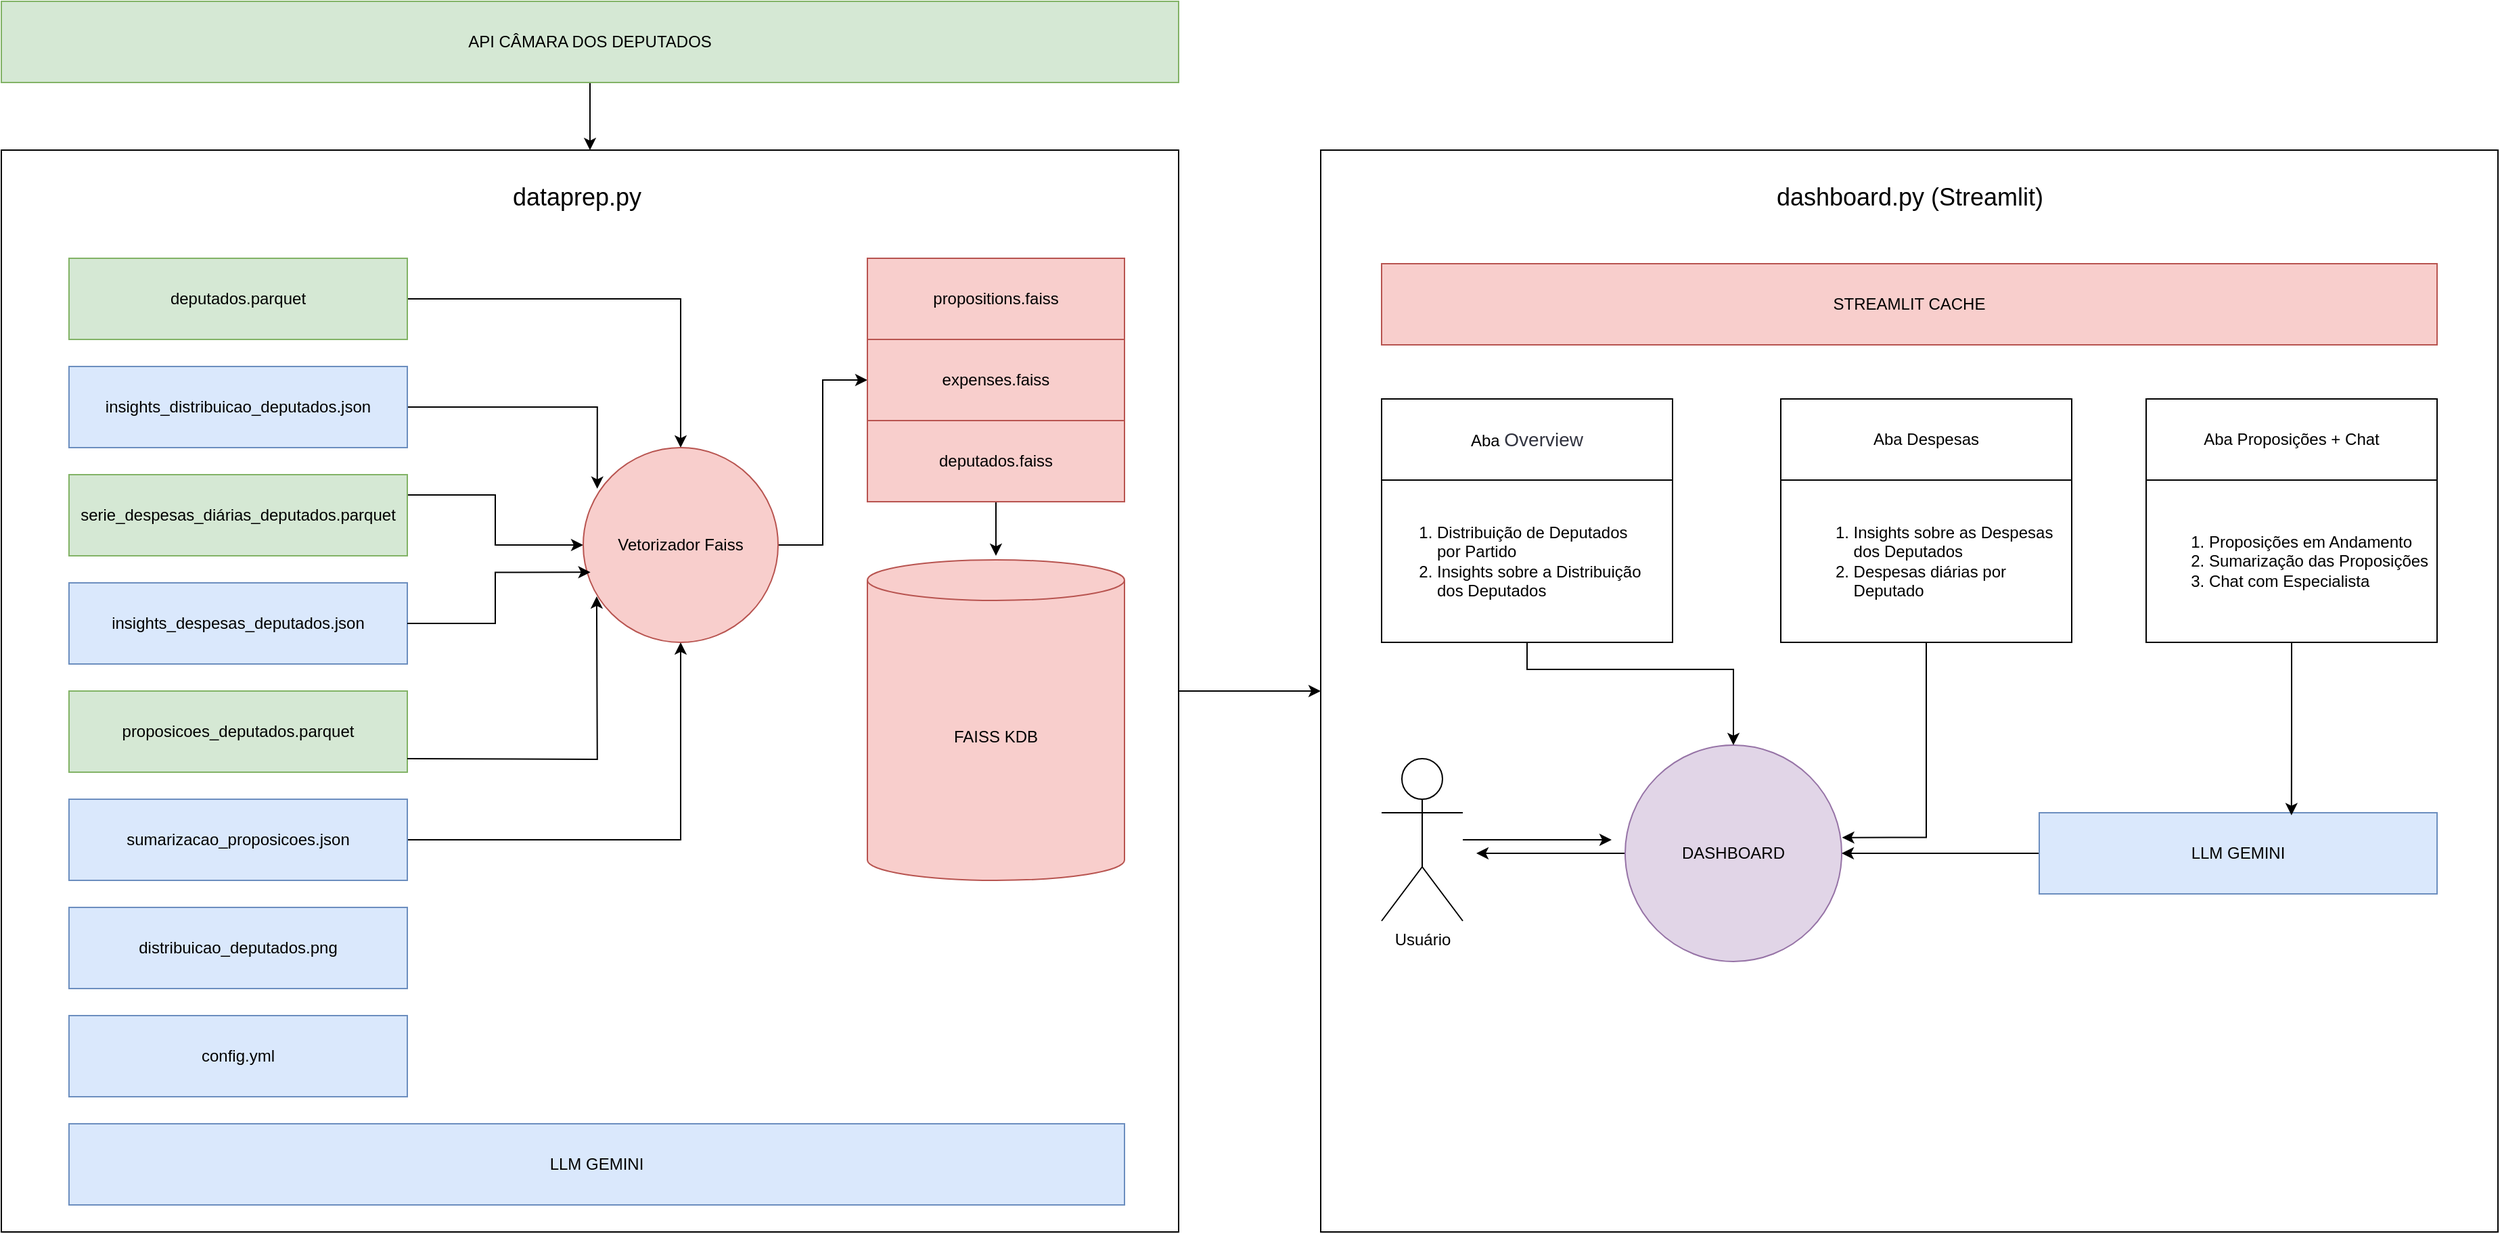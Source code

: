 <mxfile version="25.0.3">
  <diagram name="Página-1" id="ar9HumGGPcjDClUWBHZX">
    <mxGraphModel dx="2978" dy="1508" grid="1" gridSize="10" guides="1" tooltips="1" connect="1" arrows="1" fold="1" page="1" pageScale="1" pageWidth="827" pageHeight="1169" math="0" shadow="0">
      <root>
        <mxCell id="0" />
        <mxCell id="1" parent="0" />
        <mxCell id="0x68oFM2UOdlTOCWTfVT-75" value="" style="rounded=0;whiteSpace=wrap;html=1;fillColor=none;" vertex="1" parent="1">
          <mxGeometry x="1275" y="230" width="870" height="800" as="geometry" />
        </mxCell>
        <mxCell id="0x68oFM2UOdlTOCWTfVT-79" style="edgeStyle=orthogonalEdgeStyle;rounded=0;orthogonalLoop=1;jettySize=auto;html=1;entryX=0;entryY=0.5;entryDx=0;entryDy=0;" edge="1" parent="1" source="0x68oFM2UOdlTOCWTfVT-42" target="0x68oFM2UOdlTOCWTfVT-75">
          <mxGeometry relative="1" as="geometry" />
        </mxCell>
        <mxCell id="0x68oFM2UOdlTOCWTfVT-42" value="" style="rounded=0;whiteSpace=wrap;html=1;fillColor=none;" vertex="1" parent="1">
          <mxGeometry x="300" y="230" width="870" height="800" as="geometry" />
        </mxCell>
        <mxCell id="0x68oFM2UOdlTOCWTfVT-17" style="edgeStyle=orthogonalEdgeStyle;rounded=0;orthogonalLoop=1;jettySize=auto;html=1;entryX=0.072;entryY=0.211;entryDx=0;entryDy=0;entryPerimeter=0;" edge="1" parent="1" source="0x68oFM2UOdlTOCWTfVT-5" target="0x68oFM2UOdlTOCWTfVT-11">
          <mxGeometry relative="1" as="geometry">
            <Array as="points">
              <mxPoint x="740" y="420" />
            </Array>
          </mxGeometry>
        </mxCell>
        <UserObject label="insights_distribuicao_deputados.json" id="0x68oFM2UOdlTOCWTfVT-5">
          <mxCell style="rounded=0;whiteSpace=wrap;html=1;fillColor=#dae8fc;strokeColor=#6c8ebf;" vertex="1" parent="1">
            <mxGeometry x="350" y="390" width="250" height="60" as="geometry" />
          </mxCell>
        </UserObject>
        <mxCell id="0x68oFM2UOdlTOCWTfVT-16" style="edgeStyle=orthogonalEdgeStyle;rounded=0;orthogonalLoop=1;jettySize=auto;html=1;" edge="1" parent="1" source="0x68oFM2UOdlTOCWTfVT-6" target="0x68oFM2UOdlTOCWTfVT-11">
          <mxGeometry relative="1" as="geometry" />
        </mxCell>
        <mxCell id="0x68oFM2UOdlTOCWTfVT-6" value="deputados.parquet" style="rounded=0;whiteSpace=wrap;html=1;fillColor=#d5e8d4;strokeColor=#82b366;" vertex="1" parent="1">
          <mxGeometry x="350" y="310" width="250" height="60" as="geometry" />
        </mxCell>
        <mxCell id="0x68oFM2UOdlTOCWTfVT-18" style="edgeStyle=orthogonalEdgeStyle;rounded=0;orthogonalLoop=1;jettySize=auto;html=1;exitX=1;exitY=0.25;exitDx=0;exitDy=0;" edge="1" parent="1" source="0x68oFM2UOdlTOCWTfVT-7" target="0x68oFM2UOdlTOCWTfVT-11">
          <mxGeometry relative="1" as="geometry" />
        </mxCell>
        <UserObject label="serie_despesas_diárias_deputados.parquet" id="0x68oFM2UOdlTOCWTfVT-7">
          <mxCell style="rounded=0;whiteSpace=wrap;html=1;fillColor=#d5e8d4;strokeColor=#82b366;" vertex="1" parent="1">
            <mxGeometry x="350" y="470" width="250" height="60" as="geometry" />
          </mxCell>
        </UserObject>
        <UserObject label="insights_despesas_deputados.json" id="0x68oFM2UOdlTOCWTfVT-8">
          <mxCell style="rounded=0;whiteSpace=wrap;html=1;fillColor=#dae8fc;strokeColor=#6c8ebf;" vertex="1" parent="1">
            <mxGeometry x="350" y="550" width="250" height="60" as="geometry" />
          </mxCell>
        </UserObject>
        <UserObject label="proposicoes_deputados.parquet" id="0x68oFM2UOdlTOCWTfVT-9">
          <mxCell style="rounded=0;whiteSpace=wrap;html=1;fillColor=#d5e8d4;strokeColor=#82b366;" vertex="1" parent="1">
            <mxGeometry x="350" y="630" width="250" height="60" as="geometry" />
          </mxCell>
        </UserObject>
        <mxCell id="0x68oFM2UOdlTOCWTfVT-21" style="edgeStyle=orthogonalEdgeStyle;rounded=0;orthogonalLoop=1;jettySize=auto;html=1;exitX=1;exitY=0.5;exitDx=0;exitDy=0;entryX=0.5;entryY=1;entryDx=0;entryDy=0;" edge="1" parent="1" source="0x68oFM2UOdlTOCWTfVT-10" target="0x68oFM2UOdlTOCWTfVT-11">
          <mxGeometry relative="1" as="geometry" />
        </mxCell>
        <UserObject label="sumarizacao_proposicoes.json" id="0x68oFM2UOdlTOCWTfVT-10">
          <mxCell style="rounded=0;whiteSpace=wrap;html=1;fillColor=#dae8fc;strokeColor=#6c8ebf;" vertex="1" parent="1">
            <mxGeometry x="350" y="710" width="250" height="60" as="geometry" />
          </mxCell>
        </UserObject>
        <mxCell id="0x68oFM2UOdlTOCWTfVT-25" style="edgeStyle=orthogonalEdgeStyle;rounded=0;orthogonalLoop=1;jettySize=auto;html=1;entryX=0;entryY=0.5;entryDx=0;entryDy=0;" edge="1" parent="1" source="0x68oFM2UOdlTOCWTfVT-11" target="0x68oFM2UOdlTOCWTfVT-26">
          <mxGeometry relative="1" as="geometry">
            <mxPoint x="950" y="310" as="targetPoint" />
          </mxGeometry>
        </mxCell>
        <mxCell id="0x68oFM2UOdlTOCWTfVT-11" value="Vetorizador Faiss" style="ellipse;whiteSpace=wrap;html=1;aspect=fixed;fillColor=#f8cecc;strokeColor=#b85450;" vertex="1" parent="1">
          <mxGeometry x="730" y="450" width="144" height="144" as="geometry" />
        </mxCell>
        <mxCell id="0x68oFM2UOdlTOCWTfVT-19" style="edgeStyle=orthogonalEdgeStyle;rounded=0;orthogonalLoop=1;jettySize=auto;html=1;exitX=1;exitY=0.5;exitDx=0;exitDy=0;entryX=0.037;entryY=0.64;entryDx=0;entryDy=0;entryPerimeter=0;" edge="1" parent="1" source="0x68oFM2UOdlTOCWTfVT-8" target="0x68oFM2UOdlTOCWTfVT-11">
          <mxGeometry relative="1" as="geometry" />
        </mxCell>
        <mxCell id="0x68oFM2UOdlTOCWTfVT-20" style="edgeStyle=orthogonalEdgeStyle;rounded=0;orthogonalLoop=1;jettySize=auto;html=1;entryX=0.069;entryY=0.625;entryDx=0;entryDy=0;entryPerimeter=0;" edge="1" parent="1">
          <mxGeometry relative="1" as="geometry">
            <mxPoint x="600" y="680.014" as="sourcePoint" />
            <mxPoint x="739.936" y="560" as="targetPoint" />
          </mxGeometry>
        </mxCell>
        <mxCell id="0x68oFM2UOdlTOCWTfVT-31" style="edgeStyle=orthogonalEdgeStyle;rounded=0;orthogonalLoop=1;jettySize=auto;html=1;" edge="1" parent="1" source="0x68oFM2UOdlTOCWTfVT-22">
          <mxGeometry relative="1" as="geometry">
            <mxPoint x="1035" y="530" as="targetPoint" />
          </mxGeometry>
        </mxCell>
        <mxCell id="0x68oFM2UOdlTOCWTfVT-22" value="deputados.faiss" style="rounded=0;whiteSpace=wrap;html=1;fillColor=#f8cecc;strokeColor=#b85450;" vertex="1" parent="1">
          <mxGeometry x="940" y="430" width="190" height="60" as="geometry" />
        </mxCell>
        <mxCell id="0x68oFM2UOdlTOCWTfVT-24" value="FAISS KDB" style="shape=cylinder3;whiteSpace=wrap;html=1;boundedLbl=1;backgroundOutline=1;size=15;fillColor=#f8cecc;strokeColor=#b85450;" vertex="1" parent="1">
          <mxGeometry x="940" y="533" width="190" height="237" as="geometry" />
        </mxCell>
        <mxCell id="0x68oFM2UOdlTOCWTfVT-26" value="expenses.faiss" style="rounded=0;whiteSpace=wrap;html=1;fillColor=#f8cecc;strokeColor=#b85450;" vertex="1" parent="1">
          <mxGeometry x="940" y="370" width="190" height="60" as="geometry" />
        </mxCell>
        <mxCell id="0x68oFM2UOdlTOCWTfVT-27" value="propositions.faiss" style="rounded=0;whiteSpace=wrap;html=1;fillColor=#f8cecc;strokeColor=#b85450;" vertex="1" parent="1">
          <mxGeometry x="940" y="310" width="190" height="60" as="geometry" />
        </mxCell>
        <mxCell id="0x68oFM2UOdlTOCWTfVT-32" value="LLM GEMINI" style="rounded=0;whiteSpace=wrap;html=1;fillColor=#dae8fc;strokeColor=#6c8ebf;" vertex="1" parent="1">
          <mxGeometry x="350" y="950" width="780" height="60" as="geometry" />
        </mxCell>
        <mxCell id="0x68oFM2UOdlTOCWTfVT-43" value="STREAMLIT CACHE" style="rounded=0;whiteSpace=wrap;html=1;fillColor=#f8cecc;strokeColor=#b85450;" vertex="1" parent="1">
          <mxGeometry x="1320" y="314" width="780" height="60" as="geometry" />
        </mxCell>
        <mxCell id="0x68oFM2UOdlTOCWTfVT-44" value="Aba&amp;nbsp;&lt;span style=&quot;color: rgb(49, 51, 63); font-family: &amp;quot;Source Sans Pro&amp;quot;, sans-serif; font-size: 14px; text-wrap-mode: nowrap; background-color: rgb(255, 255, 255);&quot;&gt;Overview&lt;/span&gt;" style="rounded=0;whiteSpace=wrap;html=1;" vertex="1" parent="1">
          <mxGeometry x="1320" y="414" width="215" height="60" as="geometry" />
        </mxCell>
        <mxCell id="0x68oFM2UOdlTOCWTfVT-45" value="Aba Despesas" style="rounded=0;whiteSpace=wrap;html=1;" vertex="1" parent="1">
          <mxGeometry x="1615" y="414" width="215" height="60" as="geometry" />
        </mxCell>
        <mxCell id="0x68oFM2UOdlTOCWTfVT-46" value="Aba Proposições + Chat" style="rounded=0;whiteSpace=wrap;html=1;" vertex="1" parent="1">
          <mxGeometry x="1885" y="414" width="215" height="60" as="geometry" />
        </mxCell>
        <mxCell id="0x68oFM2UOdlTOCWTfVT-63" style="edgeStyle=orthogonalEdgeStyle;rounded=0;orthogonalLoop=1;jettySize=auto;html=1;" edge="1" parent="1" source="0x68oFM2UOdlTOCWTfVT-50">
          <mxGeometry relative="1" as="geometry">
            <mxPoint x="1390" y="750" as="targetPoint" />
          </mxGeometry>
        </mxCell>
        <mxCell id="0x68oFM2UOdlTOCWTfVT-50" value="DASHBOARD" style="ellipse;whiteSpace=wrap;html=1;aspect=fixed;fillColor=#e1d5e7;strokeColor=#9673a6;" vertex="1" parent="1">
          <mxGeometry x="1500" y="670" width="160" height="160" as="geometry" />
        </mxCell>
        <mxCell id="0x68oFM2UOdlTOCWTfVT-64" style="edgeStyle=orthogonalEdgeStyle;rounded=0;orthogonalLoop=1;jettySize=auto;html=1;entryX=1;entryY=0.5;entryDx=0;entryDy=0;" edge="1" parent="1" source="0x68oFM2UOdlTOCWTfVT-51" target="0x68oFM2UOdlTOCWTfVT-50">
          <mxGeometry relative="1" as="geometry" />
        </mxCell>
        <mxCell id="0x68oFM2UOdlTOCWTfVT-51" value="LLM GEMINI" style="rounded=0;whiteSpace=wrap;html=1;fillColor=#dae8fc;strokeColor=#6c8ebf;" vertex="1" parent="1">
          <mxGeometry x="1806" y="720" width="294" height="60" as="geometry" />
        </mxCell>
        <mxCell id="0x68oFM2UOdlTOCWTfVT-53" value="Usuário" style="shape=umlActor;verticalLabelPosition=bottom;verticalAlign=top;html=1;outlineConnect=0;" vertex="1" parent="1">
          <mxGeometry x="1320" y="680" width="60" height="120" as="geometry" />
        </mxCell>
        <mxCell id="0x68oFM2UOdlTOCWTfVT-60" style="edgeStyle=orthogonalEdgeStyle;rounded=0;orthogonalLoop=1;jettySize=auto;html=1;" edge="1" parent="1">
          <mxGeometry relative="1" as="geometry">
            <mxPoint x="1380" y="740" as="sourcePoint" />
            <mxPoint x="1490" y="740" as="targetPoint" />
            <Array as="points">
              <mxPoint x="1440" y="740" />
            </Array>
          </mxGeometry>
        </mxCell>
        <mxCell id="0x68oFM2UOdlTOCWTfVT-65" style="edgeStyle=orthogonalEdgeStyle;rounded=0;orthogonalLoop=1;jettySize=auto;html=1;entryX=0.634;entryY=0.031;entryDx=0;entryDy=0;entryPerimeter=0;exitX=0.5;exitY=1;exitDx=0;exitDy=0;" edge="1" parent="1" source="0x68oFM2UOdlTOCWTfVT-73" target="0x68oFM2UOdlTOCWTfVT-51">
          <mxGeometry relative="1" as="geometry">
            <mxPoint x="1980" y="550" as="sourcePoint" />
          </mxGeometry>
        </mxCell>
        <mxCell id="0x68oFM2UOdlTOCWTfVT-68" style="edgeStyle=orthogonalEdgeStyle;rounded=0;orthogonalLoop=1;jettySize=auto;html=1;" edge="1" parent="1" source="0x68oFM2UOdlTOCWTfVT-67" target="0x68oFM2UOdlTOCWTfVT-42">
          <mxGeometry relative="1" as="geometry" />
        </mxCell>
        <mxCell id="0x68oFM2UOdlTOCWTfVT-67" value="API CÂMARA DOS DEPUTADOS" style="rounded=0;whiteSpace=wrap;html=1;fillColor=#d5e8d4;strokeColor=#82b366;" vertex="1" parent="1">
          <mxGeometry x="300" y="120" width="870" height="60" as="geometry" />
        </mxCell>
        <mxCell id="0x68oFM2UOdlTOCWTfVT-78" style="edgeStyle=orthogonalEdgeStyle;rounded=0;orthogonalLoop=1;jettySize=auto;html=1;" edge="1" parent="1" source="0x68oFM2UOdlTOCWTfVT-69" target="0x68oFM2UOdlTOCWTfVT-50">
          <mxGeometry relative="1" as="geometry">
            <Array as="points">
              <mxPoint x="1428" y="614" />
              <mxPoint x="1580" y="614" />
            </Array>
          </mxGeometry>
        </mxCell>
        <mxCell id="0x68oFM2UOdlTOCWTfVT-69" value="&lt;div&gt;&lt;ol&gt;&lt;li style=&quot;text-align: left;&quot;&gt;Distribuição de Deputados&lt;br&gt;por Partido&lt;/li&gt;&lt;li style=&quot;text-align: left;&quot;&gt;Insights sobre a Distribuição dos Deputados&lt;/li&gt;&lt;/ol&gt;&lt;/div&gt;" style="rounded=0;whiteSpace=wrap;html=1;" vertex="1" parent="1">
          <mxGeometry x="1320" y="474" width="215" height="120" as="geometry" />
        </mxCell>
        <UserObject label="distribuicao_deputados.png" id="0x68oFM2UOdlTOCWTfVT-70">
          <mxCell style="rounded=0;whiteSpace=wrap;html=1;fillColor=#dae8fc;strokeColor=#6c8ebf;" vertex="1" parent="1">
            <mxGeometry x="350" y="790" width="250" height="60" as="geometry" />
          </mxCell>
        </UserObject>
        <UserObject label="config.yml" id="0x68oFM2UOdlTOCWTfVT-71">
          <mxCell style="rounded=0;whiteSpace=wrap;html=1;fillColor=#dae8fc;strokeColor=#6c8ebf;" vertex="1" parent="1">
            <mxGeometry x="350" y="870" width="250" height="60" as="geometry" />
          </mxCell>
        </UserObject>
        <mxCell id="0x68oFM2UOdlTOCWTfVT-72" value="&lt;ol&gt;&lt;li style=&quot;text-align: left;&quot;&gt;&lt;span style=&quot;background-color: initial;&quot;&gt;Insights sobre as Despesas&lt;br&gt;dos Deputados&lt;/span&gt;&lt;/li&gt;&lt;li style=&quot;text-align: left;&quot;&gt;Despesas diárias por&lt;br&gt;Deputado&lt;/li&gt;&lt;/ol&gt;" style="rounded=0;whiteSpace=wrap;html=1;" vertex="1" parent="1">
          <mxGeometry x="1615" y="474" width="215" height="120" as="geometry" />
        </mxCell>
        <mxCell id="0x68oFM2UOdlTOCWTfVT-73" value="&lt;ol&gt;&lt;li style=&quot;text-align: left;&quot;&gt;Proposições em Andamento&lt;/li&gt;&lt;li style=&quot;text-align: left;&quot;&gt;Sumarização das Proposições&lt;/li&gt;&lt;li style=&quot;text-align: left;&quot;&gt;Chat com Especialista&lt;/li&gt;&lt;/ol&gt;" style="rounded=0;whiteSpace=wrap;html=1;" vertex="1" parent="1">
          <mxGeometry x="1885" y="474" width="215" height="120" as="geometry" />
        </mxCell>
        <mxCell id="0x68oFM2UOdlTOCWTfVT-74" value="&lt;font style=&quot;font-size: 18px;&quot;&gt;dataprep.py&lt;/font&gt;" style="text;html=1;align=center;verticalAlign=middle;resizable=0;points=[];autosize=1;strokeColor=none;fillColor=none;" vertex="1" parent="1">
          <mxGeometry x="665" y="245" width="120" height="40" as="geometry" />
        </mxCell>
        <mxCell id="0x68oFM2UOdlTOCWTfVT-76" value="&lt;font style=&quot;font-size: 18px;&quot;&gt;dashboard.py (Streamlit)&lt;/font&gt;" style="text;html=1;align=center;verticalAlign=middle;resizable=0;points=[];autosize=1;strokeColor=none;fillColor=none;" vertex="1" parent="1">
          <mxGeometry x="1600" y="245" width="220" height="40" as="geometry" />
        </mxCell>
        <mxCell id="0x68oFM2UOdlTOCWTfVT-77" style="edgeStyle=orthogonalEdgeStyle;rounded=0;orthogonalLoop=1;jettySize=auto;html=1;entryX=1.002;entryY=0.427;entryDx=0;entryDy=0;entryPerimeter=0;" edge="1" parent="1" source="0x68oFM2UOdlTOCWTfVT-72" target="0x68oFM2UOdlTOCWTfVT-50">
          <mxGeometry relative="1" as="geometry" />
        </mxCell>
      </root>
    </mxGraphModel>
  </diagram>
</mxfile>
